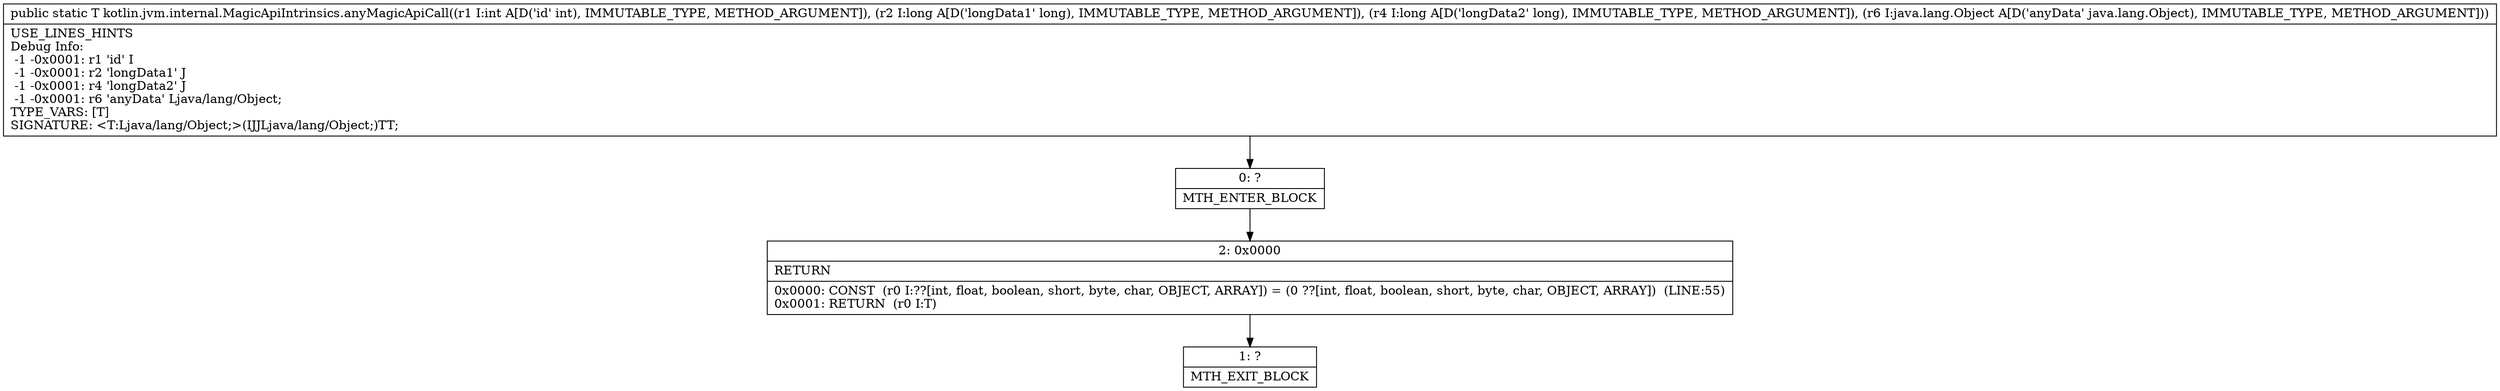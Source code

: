 digraph "CFG forkotlin.jvm.internal.MagicApiIntrinsics.anyMagicApiCall(IJJLjava\/lang\/Object;)Ljava\/lang\/Object;" {
Node_0 [shape=record,label="{0\:\ ?|MTH_ENTER_BLOCK\l}"];
Node_2 [shape=record,label="{2\:\ 0x0000|RETURN\l|0x0000: CONST  (r0 I:??[int, float, boolean, short, byte, char, OBJECT, ARRAY]) = (0 ??[int, float, boolean, short, byte, char, OBJECT, ARRAY])  (LINE:55)\l0x0001: RETURN  (r0 I:T) \l}"];
Node_1 [shape=record,label="{1\:\ ?|MTH_EXIT_BLOCK\l}"];
MethodNode[shape=record,label="{public static T kotlin.jvm.internal.MagicApiIntrinsics.anyMagicApiCall((r1 I:int A[D('id' int), IMMUTABLE_TYPE, METHOD_ARGUMENT]), (r2 I:long A[D('longData1' long), IMMUTABLE_TYPE, METHOD_ARGUMENT]), (r4 I:long A[D('longData2' long), IMMUTABLE_TYPE, METHOD_ARGUMENT]), (r6 I:java.lang.Object A[D('anyData' java.lang.Object), IMMUTABLE_TYPE, METHOD_ARGUMENT]))  | USE_LINES_HINTS\lDebug Info:\l  \-1 \-0x0001: r1 'id' I\l  \-1 \-0x0001: r2 'longData1' J\l  \-1 \-0x0001: r4 'longData2' J\l  \-1 \-0x0001: r6 'anyData' Ljava\/lang\/Object;\lTYPE_VARS: [T]\lSIGNATURE: \<T:Ljava\/lang\/Object;\>(IJJLjava\/lang\/Object;)TT;\l}"];
MethodNode -> Node_0;Node_0 -> Node_2;
Node_2 -> Node_1;
}

